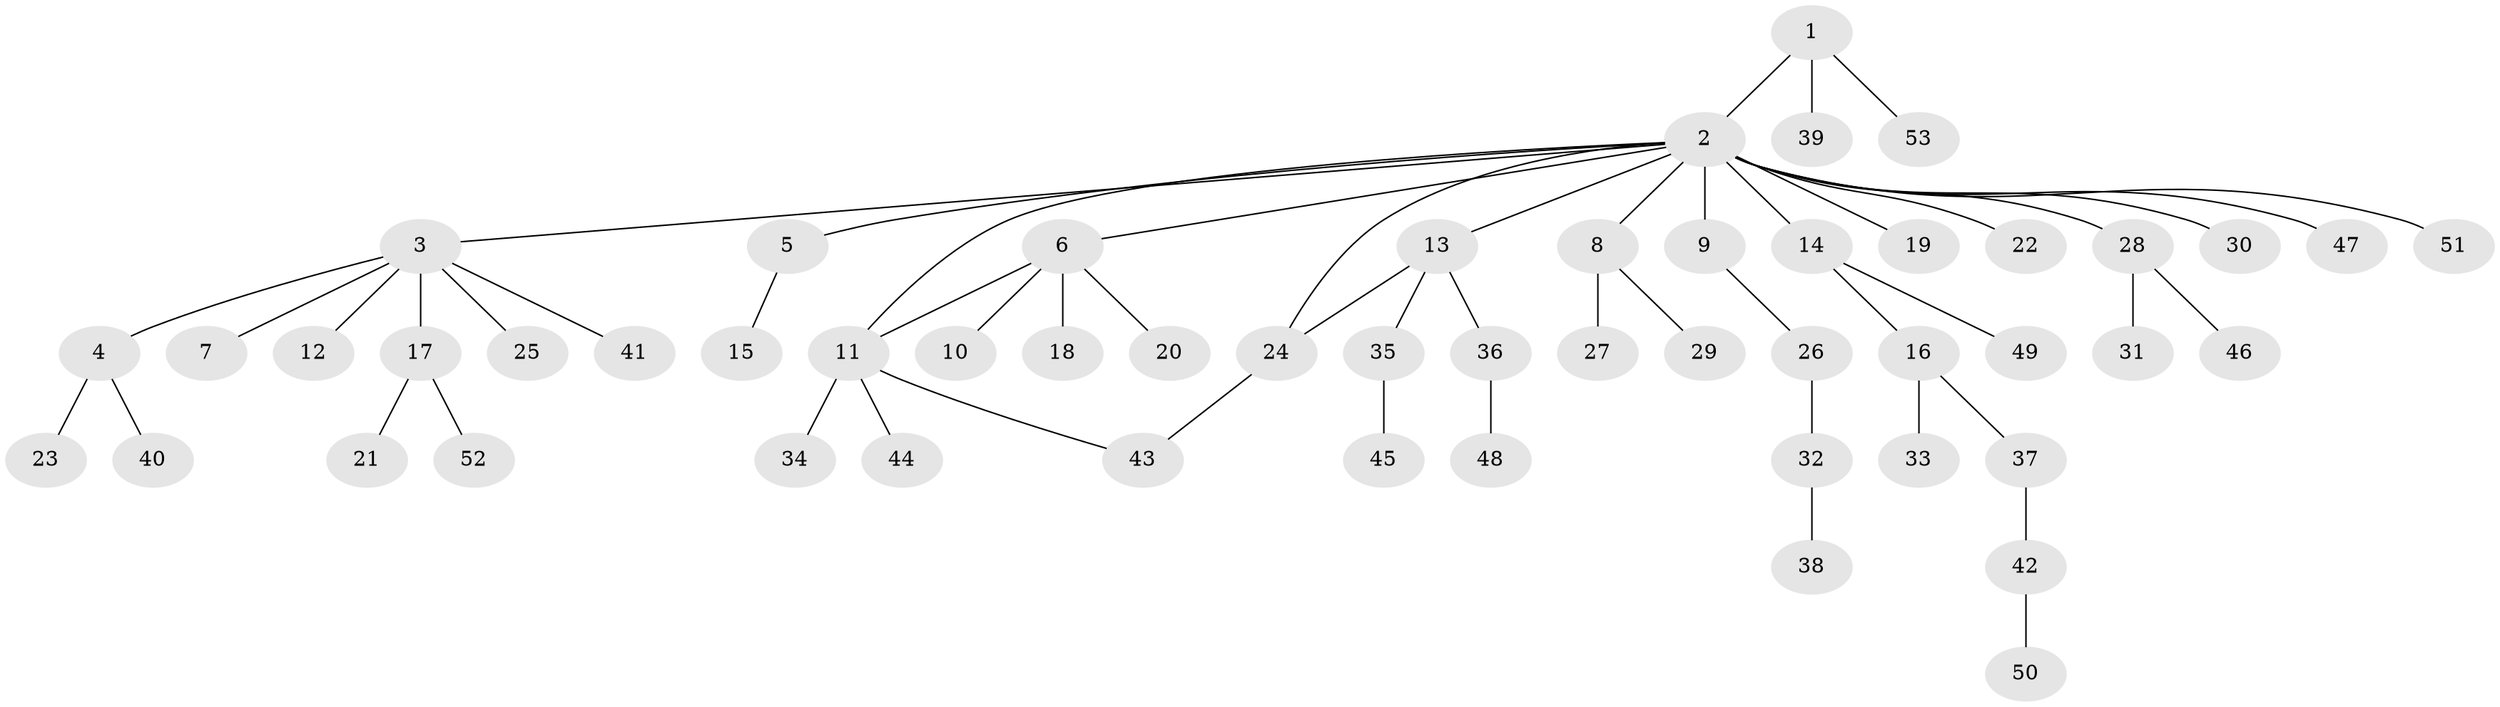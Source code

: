 // coarse degree distribution, {7: 0.02631578947368421, 1: 0.5526315789473685, 2: 0.2894736842105263, 4: 0.07894736842105263, 15: 0.02631578947368421, 3: 0.02631578947368421}
// Generated by graph-tools (version 1.1) at 2025/36/03/04/25 23:36:52]
// undirected, 53 vertices, 55 edges
graph export_dot {
  node [color=gray90,style=filled];
  1;
  2;
  3;
  4;
  5;
  6;
  7;
  8;
  9;
  10;
  11;
  12;
  13;
  14;
  15;
  16;
  17;
  18;
  19;
  20;
  21;
  22;
  23;
  24;
  25;
  26;
  27;
  28;
  29;
  30;
  31;
  32;
  33;
  34;
  35;
  36;
  37;
  38;
  39;
  40;
  41;
  42;
  43;
  44;
  45;
  46;
  47;
  48;
  49;
  50;
  51;
  52;
  53;
  1 -- 2;
  1 -- 39;
  1 -- 53;
  2 -- 3;
  2 -- 5;
  2 -- 6;
  2 -- 8;
  2 -- 9;
  2 -- 11;
  2 -- 13;
  2 -- 14;
  2 -- 19;
  2 -- 22;
  2 -- 24;
  2 -- 28;
  2 -- 30;
  2 -- 47;
  2 -- 51;
  3 -- 4;
  3 -- 7;
  3 -- 12;
  3 -- 17;
  3 -- 25;
  3 -- 41;
  4 -- 23;
  4 -- 40;
  5 -- 15;
  6 -- 10;
  6 -- 11;
  6 -- 18;
  6 -- 20;
  8 -- 27;
  8 -- 29;
  9 -- 26;
  11 -- 34;
  11 -- 43;
  11 -- 44;
  13 -- 24;
  13 -- 35;
  13 -- 36;
  14 -- 16;
  14 -- 49;
  16 -- 33;
  16 -- 37;
  17 -- 21;
  17 -- 52;
  24 -- 43;
  26 -- 32;
  28 -- 31;
  28 -- 46;
  32 -- 38;
  35 -- 45;
  36 -- 48;
  37 -- 42;
  42 -- 50;
}

